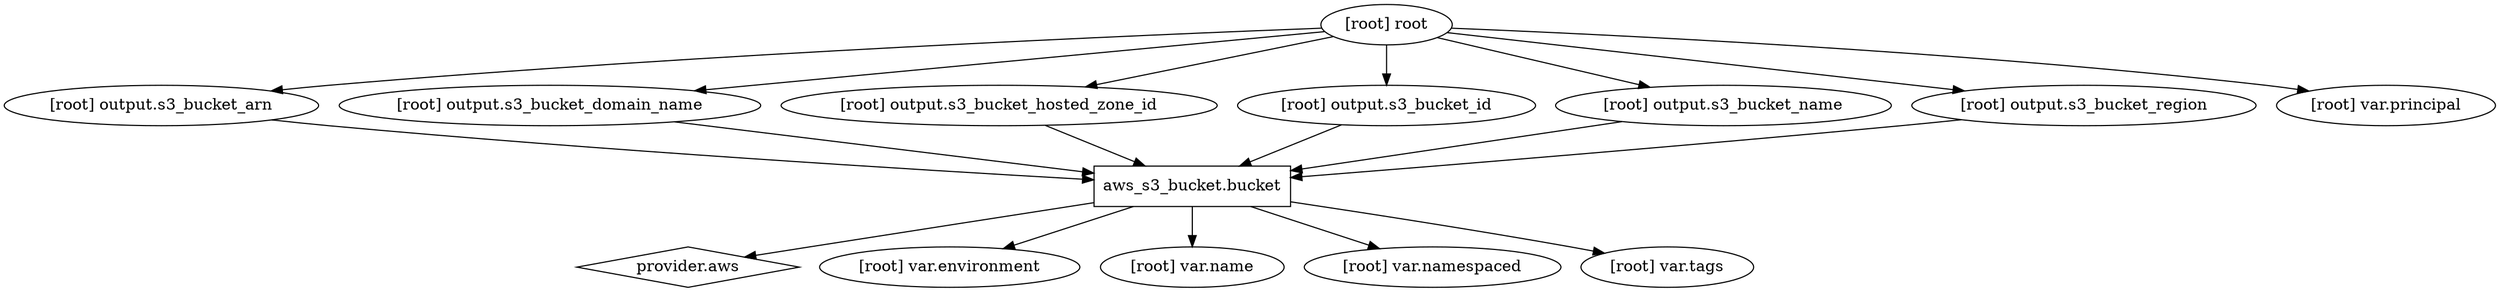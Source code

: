 digraph {
	compound = "true"
	newrank = "true"
	subgraph "root" {
		"[root] aws_s3_bucket.bucket" [label = "aws_s3_bucket.bucket", shape = "box"]
		"[root] provider.aws" [label = "provider.aws", shape = "diamond"]
		"[root] aws_s3_bucket.bucket" -> "[root] provider.aws"
		"[root] aws_s3_bucket.bucket" -> "[root] var.environment"
		"[root] aws_s3_bucket.bucket" -> "[root] var.name"
		"[root] aws_s3_bucket.bucket" -> "[root] var.namespaced"
		"[root] aws_s3_bucket.bucket" -> "[root] var.tags"
		"[root] output.s3_bucket_arn" -> "[root] aws_s3_bucket.bucket"
		"[root] output.s3_bucket_domain_name" -> "[root] aws_s3_bucket.bucket"
		"[root] output.s3_bucket_hosted_zone_id" -> "[root] aws_s3_bucket.bucket"
		"[root] output.s3_bucket_id" -> "[root] aws_s3_bucket.bucket"
		"[root] output.s3_bucket_name" -> "[root] aws_s3_bucket.bucket"
		"[root] output.s3_bucket_region" -> "[root] aws_s3_bucket.bucket"
		"[root] root" -> "[root] output.s3_bucket_arn"
		"[root] root" -> "[root] output.s3_bucket_domain_name"
		"[root] root" -> "[root] output.s3_bucket_hosted_zone_id"
		"[root] root" -> "[root] output.s3_bucket_id"
		"[root] root" -> "[root] output.s3_bucket_name"
		"[root] root" -> "[root] output.s3_bucket_region"
		"[root] root" -> "[root] var.principal"
	}
}

